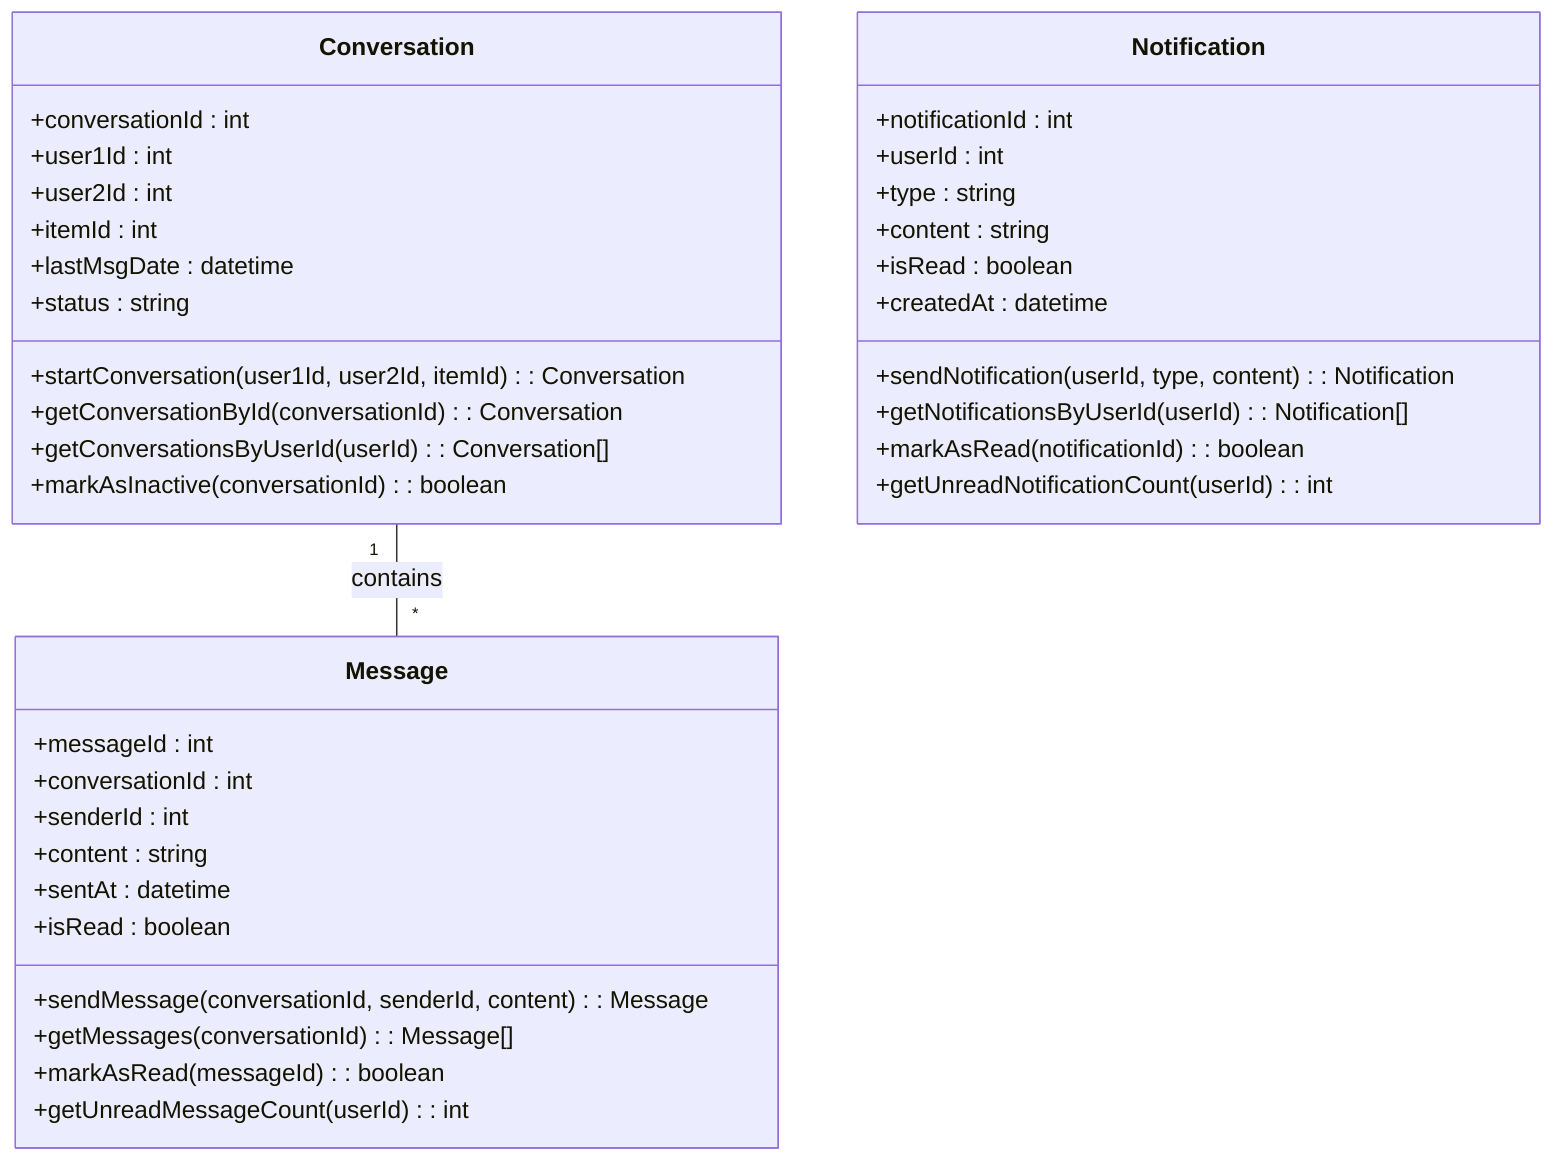 classDiagram
    Conversation "1" -- "*" Message : contains
    
    class Conversation {
        +conversationId : int
        +user1Id : int
        +user2Id : int
        +itemId : int
        +lastMsgDate : datetime
        +status : string
        +startConversation(user1Id, user2Id, itemId) : Conversation
        +getConversationById(conversationId) : Conversation
        +getConversationsByUserId(userId) : Conversation[]
        +markAsInactive(conversationId) : boolean
    }
    
    class Message {
        +messageId : int
        +conversationId : int
        +senderId : int
        +content : string
        +sentAt : datetime
        +isRead : boolean
        +sendMessage(conversationId, senderId, content) : Message
        +getMessages(conversationId) : Message[]
        +markAsRead(messageId) : boolean
        +getUnreadMessageCount(userId) : int
    }
    
    class Notification {
        +notificationId : int
        +userId : int
        +type : string
        +content : string
        +isRead : boolean
        +createdAt : datetime
        +sendNotification(userId, type, content) : Notification
        +getNotificationsByUserId(userId) : Notification[]
        +markAsRead(notificationId) : boolean
        +getUnreadNotificationCount(userId) : int
    }